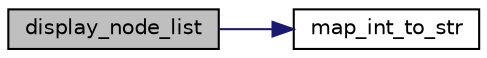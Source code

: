 digraph "display_node_list"
{
 // LATEX_PDF_SIZE
  edge [fontname="Helvetica",fontsize="10",labelfontname="Helvetica",labelfontsize="10"];
  node [fontname="Helvetica",fontsize="10",shape=record];
  rankdir="LR";
  Node1 [label="display_node_list",height=0.2,width=0.4,color="black", fillcolor="grey75", style="filled", fontcolor="black",tooltip=" "];
  Node1 -> Node2 [color="midnightblue",fontsize="10",style="solid",fontname="Helvetica"];
  Node2 [label="map_int_to_str",height=0.2,width=0.4,color="black", fillcolor="white", style="filled",URL="$log_8c.html#a6b6b936cdf1e4a84de9b5dc18c385fab",tooltip=" "];
}
